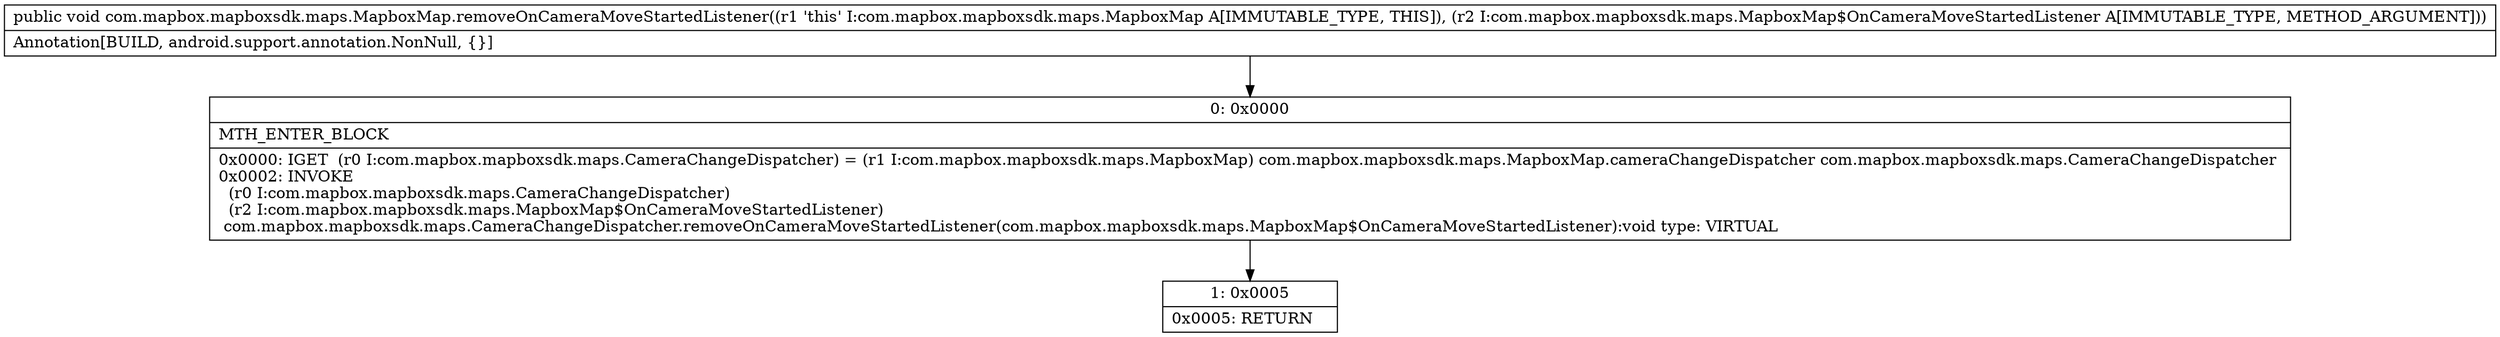 digraph "CFG forcom.mapbox.mapboxsdk.maps.MapboxMap.removeOnCameraMoveStartedListener(Lcom\/mapbox\/mapboxsdk\/maps\/MapboxMap$OnCameraMoveStartedListener;)V" {
Node_0 [shape=record,label="{0\:\ 0x0000|MTH_ENTER_BLOCK\l|0x0000: IGET  (r0 I:com.mapbox.mapboxsdk.maps.CameraChangeDispatcher) = (r1 I:com.mapbox.mapboxsdk.maps.MapboxMap) com.mapbox.mapboxsdk.maps.MapboxMap.cameraChangeDispatcher com.mapbox.mapboxsdk.maps.CameraChangeDispatcher \l0x0002: INVOKE  \l  (r0 I:com.mapbox.mapboxsdk.maps.CameraChangeDispatcher)\l  (r2 I:com.mapbox.mapboxsdk.maps.MapboxMap$OnCameraMoveStartedListener)\l com.mapbox.mapboxsdk.maps.CameraChangeDispatcher.removeOnCameraMoveStartedListener(com.mapbox.mapboxsdk.maps.MapboxMap$OnCameraMoveStartedListener):void type: VIRTUAL \l}"];
Node_1 [shape=record,label="{1\:\ 0x0005|0x0005: RETURN   \l}"];
MethodNode[shape=record,label="{public void com.mapbox.mapboxsdk.maps.MapboxMap.removeOnCameraMoveStartedListener((r1 'this' I:com.mapbox.mapboxsdk.maps.MapboxMap A[IMMUTABLE_TYPE, THIS]), (r2 I:com.mapbox.mapboxsdk.maps.MapboxMap$OnCameraMoveStartedListener A[IMMUTABLE_TYPE, METHOD_ARGUMENT]))  | Annotation[BUILD, android.support.annotation.NonNull, \{\}]\l}"];
MethodNode -> Node_0;
Node_0 -> Node_1;
}

